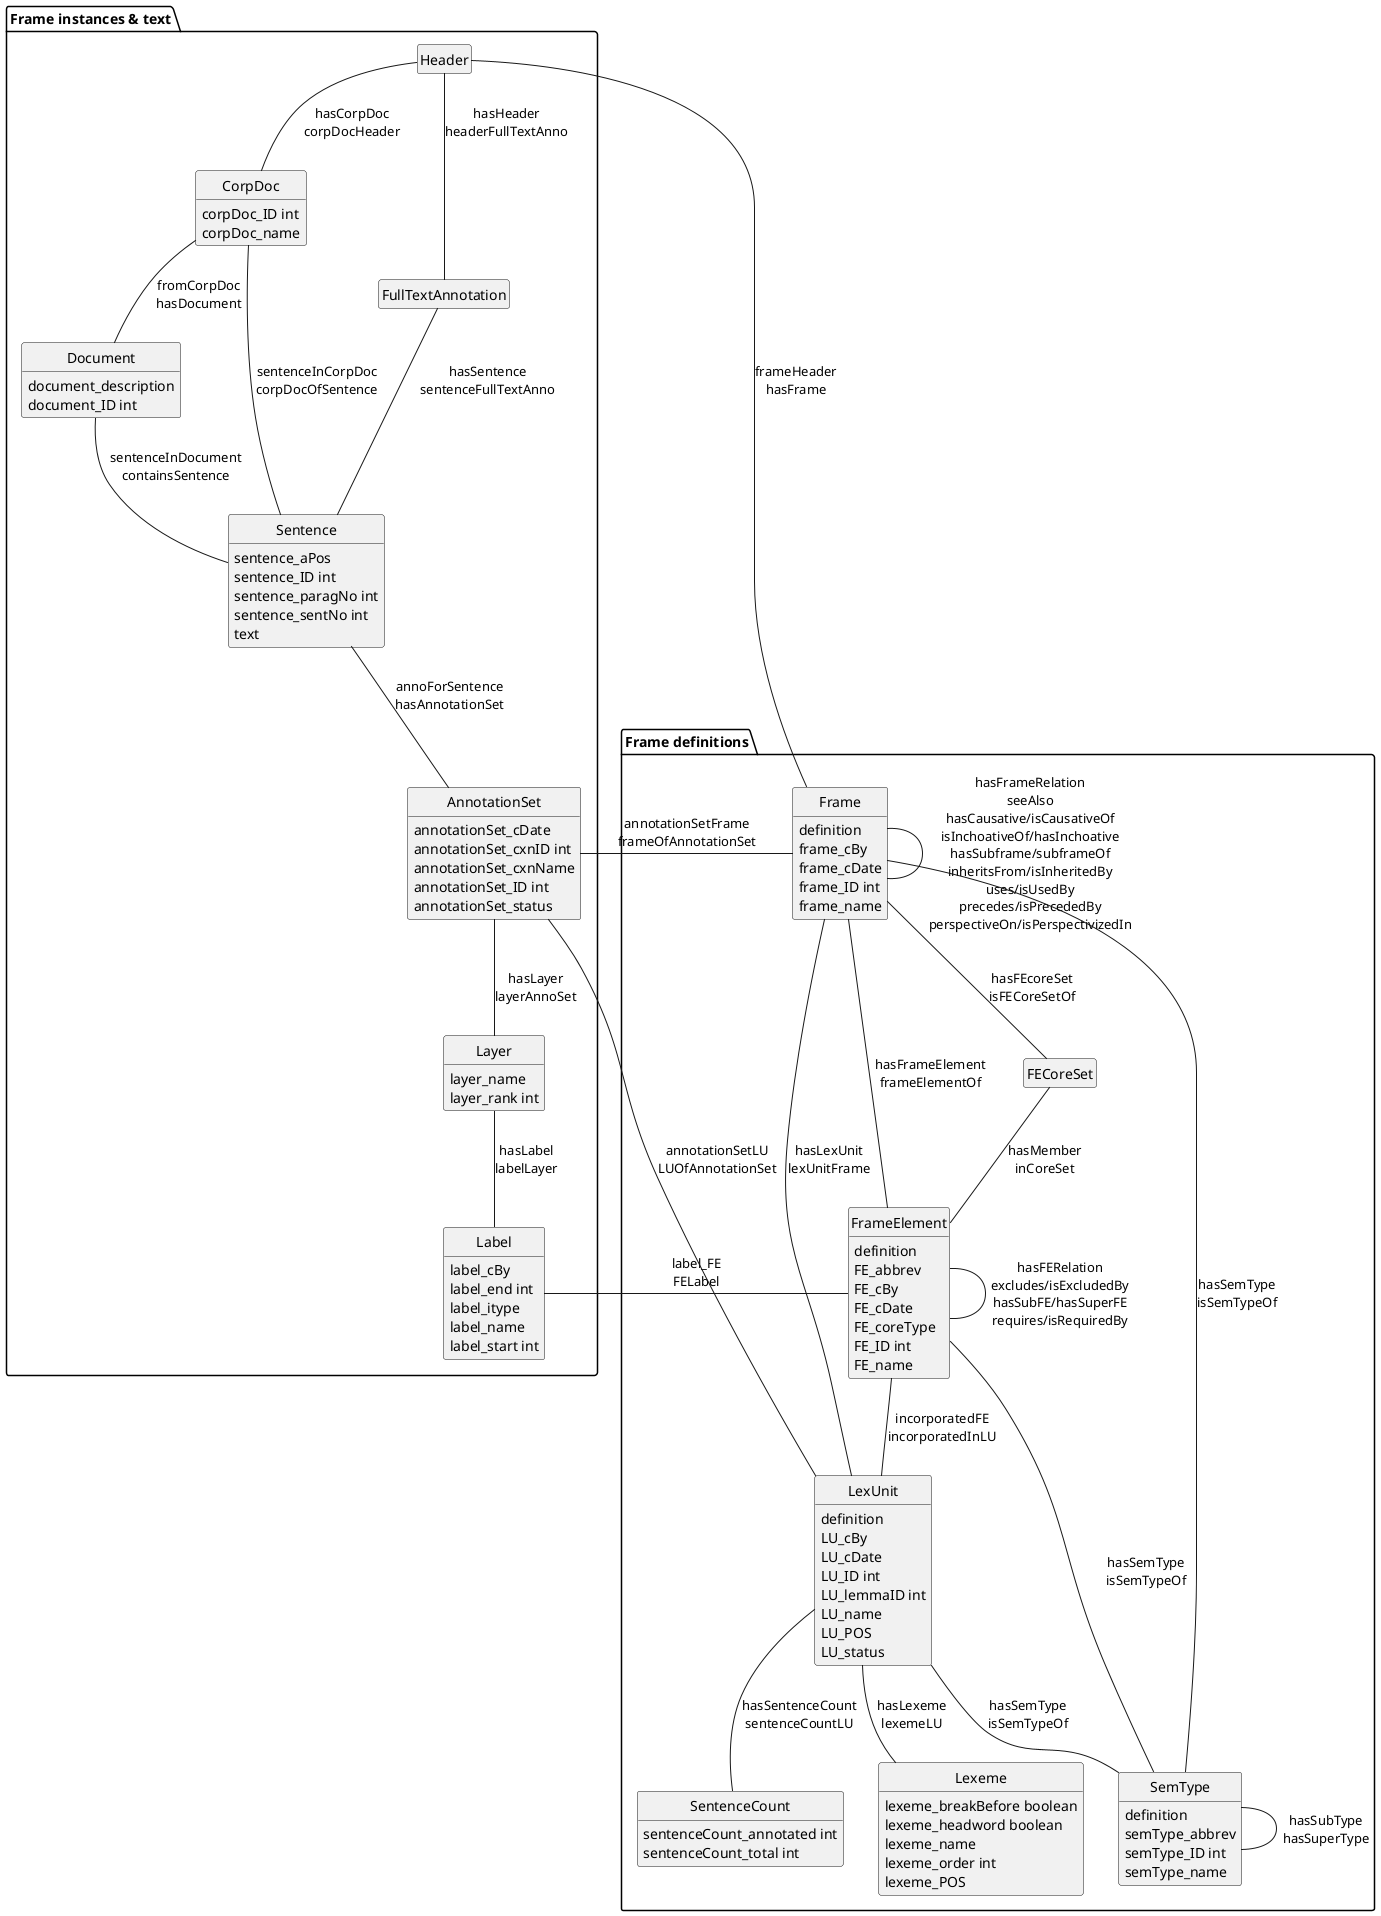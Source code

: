 @startuml
hide empty attributes
hide empty methods
hide circle

package "Frame instances & text" {
  class "Header"
  class AnnotationSet
  class CorpDoc
  class Document
  class FullTextAnnotation
  class Label
  class Layer
  class Sentence
}
package "Frame definitions" {
  class FECoreSet
  class Frame
  class FrameElement
  class LexUnit
  class Lexeme
  class SemType
  class SentenceCount
}

AnnotationSet      -right- Frame               : annotationSetFrame\nframeOfAnnotationSet
Label              -right- FrameElement        : label_FE\nFELabel
AnnotationSet       -down- Layer               : hasLayer\nlayerAnnoSet
AnnotationSet       -down- LexUnit             : annotationSetLU\nLUOfAnnotationSet
Sentence            -down- AnnotationSet       : annoForSentence\nhasAnnotationSet
CorpDoc             -down- Sentence            : sentenceInCorpDoc\ncorpDocOfSentence
CorpDoc             -down- Document            : fromCorpDoc\nhasDocument
Document            -down- Sentence            : sentenceInDocument\ncontainsSentence
FECoreSet           -down- FrameElement        : hasMember\ninCoreSet
Frame               -down- FECoreSet           : hasFEcoreSet\nisFECoreSetOf
Frame               -down- Frame               : hasFrameRelation\nseeAlso\nhasCausative/isCausativeOf\nisInchoativeOf/hasInchoative\nhasSubframe/subframeOf\ninheritsFrom/isInheritedBy\nuses/isUsedBy\nprecedes/isPrecededBy\nperspectiveOn/isPerspectivizedIn
Frame               -down- FrameElement        : hasFrameElement\nframeElementOf
"Header"            -down- Frame               : frameHeader\nhasFrame
Frame               -left- LexUnit             : hasLexUnit\nlexUnitFrame
Frame               -down- SemType             : hasSemType\nisSemTypeOf
FrameElement        -down- FrameElement        : hasFERelation\nexcludes/isExcludedBy\nhasSubFE/hasSuperFE\nrequires/isRequiredBy
FrameElement        -down- SemType             : hasSemType\nisSemTypeOf
"Header"            -down- FullTextAnnotation  : hasHeader\nheaderFullTextAnno
FullTextAnnotation  -down- Sentence            : hasSentence\nsentenceFullTextAnno
"Header"            -down- CorpDoc             : hasCorpDoc\ncorpDocHeader
Layer               -down- Label               : hasLabel\nlabelLayer
FrameElement        -down- LexUnit             : incorporatedFE\nincorporatedInLU
LexUnit             -down- Lexeme              : hasLexeme\nlexemeLU
LexUnit             -down- SemType             : hasSemType\nisSemTypeOf
LexUnit             -down- SentenceCount       : hasSentenceCount\nsentenceCountLU
SemType             -down- SemType             : hasSubType\nhasSuperType

AnnotationSet : annotationSet_cDate
AnnotationSet : annotationSet_cxnID int
AnnotationSet : annotationSet_cxnName
AnnotationSet : annotationSet_ID int
AnnotationSet : annotationSet_status
CorpDoc       : corpDoc_ID int
CorpDoc       : corpDoc_name
Document      : document_description
Document      : document_ID int
Frame         : definition
Frame         : frame_cBy
Frame         : frame_cDate
Frame         : frame_ID int
Frame         : frame_name
FrameElement  : definition
FrameElement  : FE_abbrev
FrameElement  : FE_cBy
FrameElement  : FE_cDate
FrameElement  : FE_coreType
FrameElement  : FE_ID int
FrameElement  : FE_name
Label         : label_cBy
Label         : label_end int
Label         : label_itype
Label         : label_name
Label         : label_start int
Layer         : layer_name
Layer         : layer_rank int
Lexeme        : lexeme_breakBefore boolean
Lexeme        : lexeme_headword boolean
Lexeme        : lexeme_name
Lexeme        : lexeme_order int
Lexeme        : lexeme_POS
LexUnit       : definition
LexUnit       : LU_cBy
LexUnit       : LU_cDate
LexUnit       : LU_ID int
LexUnit       : LU_lemmaID int
LexUnit       : LU_name
LexUnit       : LU_POS
LexUnit       : LU_status
SemType       : definition
SemType       : semType_abbrev
SemType       : semType_ID int
SemType       : semType_name
Sentence      : sentence_aPos
Sentence      : sentence_ID int
Sentence      : sentence_paragNo int
Sentence      : sentence_sentNo int
Sentence      : text
SentenceCount : sentenceCount_annotated int
SentenceCount : sentenceCount_total int

@enduml
